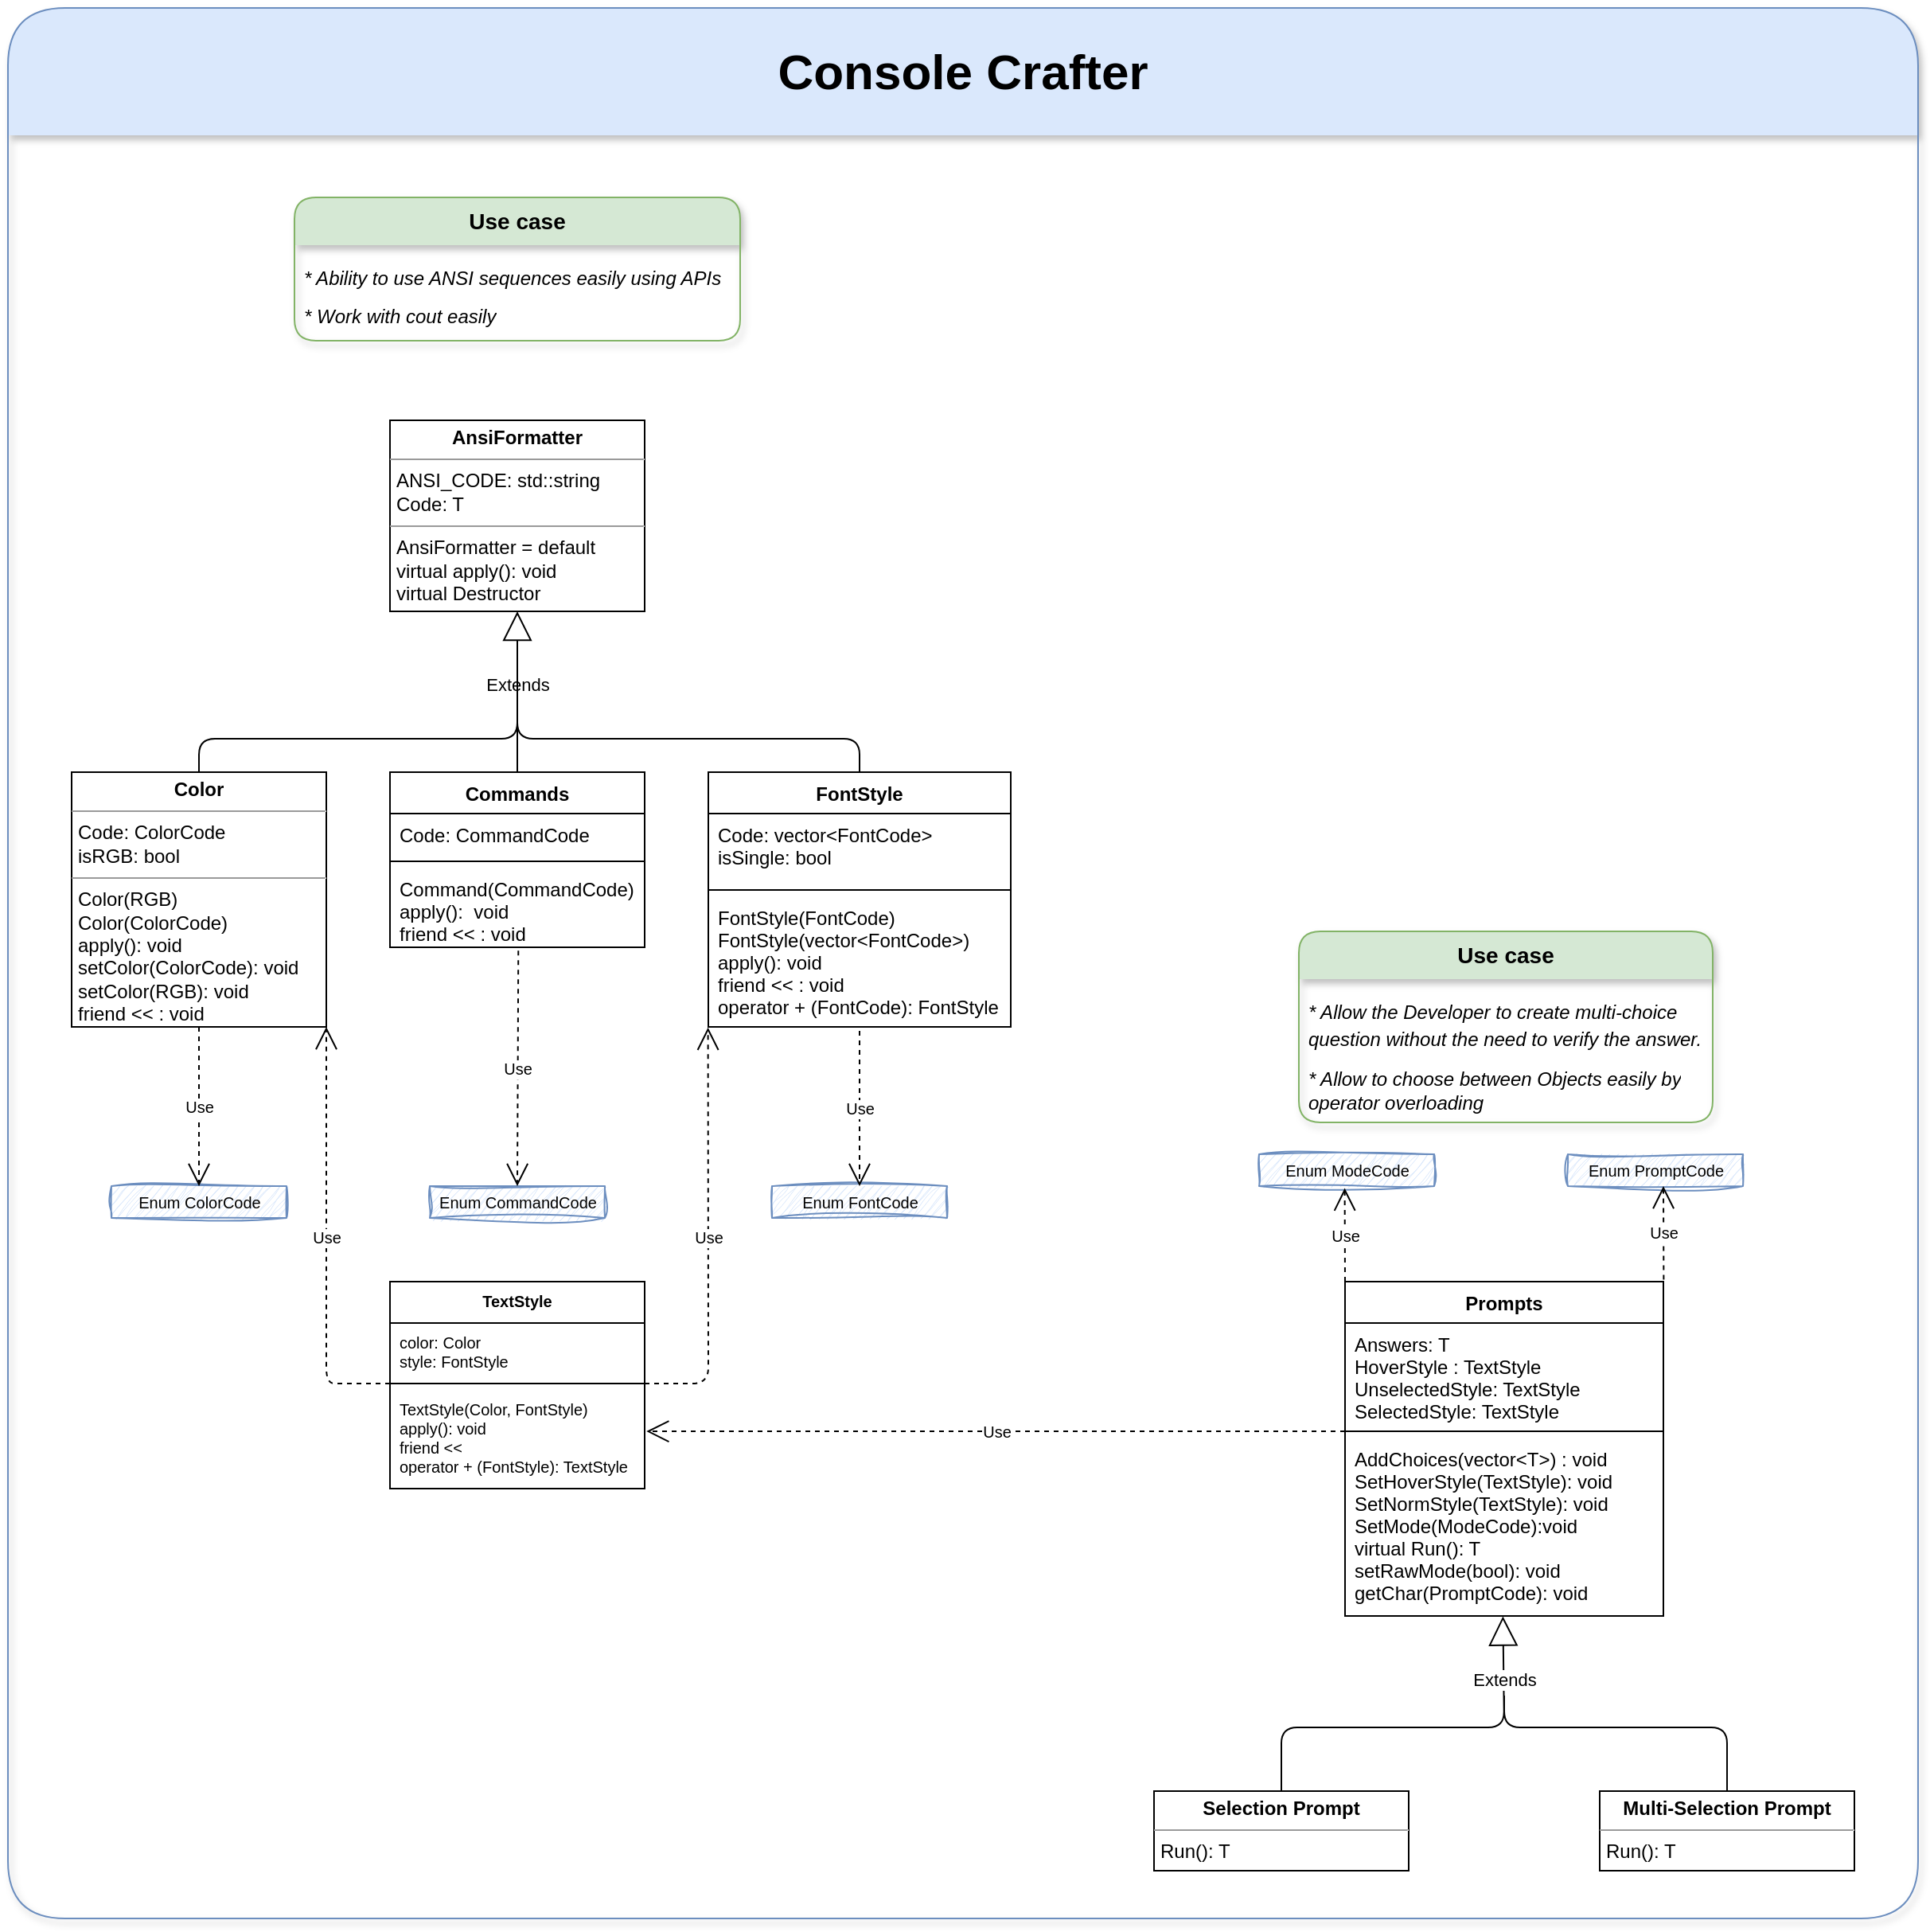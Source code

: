 <mxfile>
    <diagram id="C5RBs43oDa-KdzZeNtuy" name="Page-1">
        <mxGraphModel dx="2173" dy="1773" grid="1" gridSize="10" guides="1" tooltips="1" connect="1" arrows="1" fold="1" page="1" pageScale="1" pageWidth="827" pageHeight="1169" math="0" shadow="0">
            <root>
                <mxCell id="WIyWlLk6GJQsqaUBKTNV-0"/>
                <mxCell id="WIyWlLk6GJQsqaUBKTNV-1" parent="WIyWlLk6GJQsqaUBKTNV-0"/>
                <mxCell id="0" value="&lt;p style=&quot;margin:0px;margin-top:4px;text-align:center;&quot;&gt;&lt;b&gt;AnsiFormatter&lt;/b&gt;&lt;/p&gt;&lt;hr size=&quot;1&quot;&gt;&lt;p style=&quot;margin:0px;margin-left:4px;&quot;&gt;ANSI_CODE: std::string&lt;/p&gt;&lt;p style=&quot;margin:0px;margin-left:4px;&quot;&gt;Code: T&lt;/p&gt;&lt;hr size=&quot;1&quot;&gt;&lt;p style=&quot;margin:0px;margin-left:4px;&quot;&gt;AnsiFormatter = default&lt;/p&gt;&lt;p style=&quot;margin:0px;margin-left:4px;&quot;&gt;virtual apply(): void&lt;/p&gt;&lt;p style=&quot;margin:0px;margin-left:4px;&quot;&gt;virtual Destructor&lt;/p&gt;" style="verticalAlign=top;align=left;overflow=fill;fontSize=12;fontFamily=Helvetica;html=1;" parent="WIyWlLk6GJQsqaUBKTNV-1" vertex="1">
                    <mxGeometry x="280" y="179" width="160" height="120" as="geometry"/>
                </mxCell>
                <mxCell id="2" value="Extends" style="endArrow=block;endSize=16;endFill=0;html=1;entryX=0.5;entryY=1;entryDx=0;entryDy=0;exitX=0.5;exitY=0;exitDx=0;exitDy=0;edgeStyle=orthogonalEdgeStyle;" parent="WIyWlLk6GJQsqaUBKTNV-1" edge="1">
                    <mxGeometry x="0.749" width="160" relative="1" as="geometry">
                        <mxPoint x="160" y="465.0" as="sourcePoint"/>
                        <mxPoint x="360" y="299.0" as="targetPoint"/>
                        <Array as="points">
                            <mxPoint x="160" y="379"/>
                            <mxPoint x="360" y="379"/>
                        </Array>
                        <mxPoint as="offset"/>
                    </mxGeometry>
                </mxCell>
                <mxCell id="3" value="&lt;p style=&quot;margin:0px;margin-top:4px;text-align:center;&quot;&gt;&lt;b&gt;Color&lt;/b&gt;&lt;/p&gt;&lt;hr size=&quot;1&quot;&gt;&lt;p style=&quot;margin:0px;margin-left:4px;&quot;&gt;Code: ColorCode&lt;/p&gt;&lt;p style=&quot;margin:0px;margin-left:4px;&quot;&gt;isRGB: bool&lt;/p&gt;&lt;hr size=&quot;1&quot;&gt;&lt;p style=&quot;margin:0px;margin-left:4px;&quot;&gt;&lt;span style=&quot;background-color: initial;&quot;&gt;Color(RGB)&lt;/span&gt;&lt;br&gt;&lt;/p&gt;&lt;p style=&quot;margin:0px;margin-left:4px;&quot;&gt;Color(ColorCode)&lt;/p&gt;&lt;p style=&quot;margin:0px;margin-left:4px;&quot;&gt;apply(): void&amp;nbsp;&lt;/p&gt;&lt;p style=&quot;margin:0px;margin-left:4px;&quot;&gt;setColor(ColorCode): void&lt;/p&gt;&lt;p style=&quot;margin:0px;margin-left:4px;&quot;&gt;setColor(RGB): void&lt;/p&gt;&lt;p style=&quot;margin:0px;margin-left:4px;&quot;&gt;friend &amp;lt;&amp;lt; : void&lt;/p&gt;" style="verticalAlign=top;align=left;overflow=fill;fontSize=12;fontFamily=Helvetica;html=1;" parent="WIyWlLk6GJQsqaUBKTNV-1" vertex="1">
                    <mxGeometry x="80" y="400" width="160" height="160" as="geometry"/>
                </mxCell>
                <mxCell id="32" style="html=1;exitX=0.5;exitY=0;exitDx=0;exitDy=0;fontSize=10;edgeStyle=orthogonalEdgeStyle;rounded=0;startArrow=none;startFill=0;endArrow=none;endFill=0;" parent="WIyWlLk6GJQsqaUBKTNV-1" source="5" edge="1">
                    <mxGeometry relative="1" as="geometry">
                        <mxPoint x="360" y="320" as="targetPoint"/>
                    </mxGeometry>
                </mxCell>
                <mxCell id="5" value="Commands" style="swimlane;fontStyle=1;align=center;verticalAlign=top;childLayout=stackLayout;horizontal=1;startSize=26;horizontalStack=0;resizeParent=1;resizeParentMax=0;resizeLast=0;collapsible=1;marginBottom=0;" parent="WIyWlLk6GJQsqaUBKTNV-1" vertex="1">
                    <mxGeometry x="280" y="400" width="160" height="110" as="geometry"/>
                </mxCell>
                <mxCell id="6" value="Code: CommandCode" style="text;strokeColor=none;fillColor=none;align=left;verticalAlign=top;spacingLeft=4;spacingRight=4;overflow=hidden;rotatable=0;points=[[0,0.5],[1,0.5]];portConstraint=eastwest;" parent="5" vertex="1">
                    <mxGeometry y="26" width="160" height="26" as="geometry"/>
                </mxCell>
                <mxCell id="7" value="" style="line;strokeWidth=1;fillColor=none;align=left;verticalAlign=middle;spacingTop=-1;spacingLeft=3;spacingRight=3;rotatable=0;labelPosition=right;points=[];portConstraint=eastwest;strokeColor=inherit;" parent="5" vertex="1">
                    <mxGeometry y="52" width="160" height="8" as="geometry"/>
                </mxCell>
                <mxCell id="8" value="Command(CommandCode)&#10;apply():  void&#10;friend &lt;&lt; : void" style="text;strokeColor=none;fillColor=none;align=left;verticalAlign=top;spacingLeft=4;spacingRight=4;overflow=hidden;rotatable=0;points=[[0,0.5],[1,0.5]];portConstraint=eastwest;" parent="5" vertex="1">
                    <mxGeometry y="60" width="160" height="50" as="geometry"/>
                </mxCell>
                <mxCell id="34" style="rounded=1;html=1;exitX=0.5;exitY=0;exitDx=0;exitDy=0;fontSize=10;startArrow=none;startFill=0;endArrow=none;endFill=0;" parent="WIyWlLk6GJQsqaUBKTNV-1" source="15" edge="1">
                    <mxGeometry relative="1" as="geometry">
                        <mxPoint x="360" y="359" as="targetPoint"/>
                        <mxPoint x="575" y="459" as="sourcePoint"/>
                        <Array as="points">
                            <mxPoint x="575" y="379"/>
                            <mxPoint x="360" y="379"/>
                        </Array>
                    </mxGeometry>
                </mxCell>
                <mxCell id="15" value="FontStyle" style="swimlane;fontStyle=1;align=center;verticalAlign=top;childLayout=stackLayout;horizontal=1;startSize=26;horizontalStack=0;resizeParent=1;resizeParentMax=0;resizeLast=0;collapsible=1;marginBottom=0;" parent="WIyWlLk6GJQsqaUBKTNV-1" vertex="1">
                    <mxGeometry x="480" y="400" width="190" height="160" as="geometry"/>
                </mxCell>
                <mxCell id="16" value="Code: vector&lt;FontCode&gt;&#10;isSingle: bool" style="text;strokeColor=none;fillColor=none;align=left;verticalAlign=top;spacingLeft=4;spacingRight=4;overflow=hidden;rotatable=0;points=[[0,0.5],[1,0.5]];portConstraint=eastwest;" parent="15" vertex="1">
                    <mxGeometry y="26" width="190" height="44" as="geometry"/>
                </mxCell>
                <mxCell id="17" value="" style="line;strokeWidth=1;fillColor=none;align=left;verticalAlign=middle;spacingTop=-1;spacingLeft=3;spacingRight=3;rotatable=0;labelPosition=right;points=[];portConstraint=eastwest;strokeColor=inherit;" parent="15" vertex="1">
                    <mxGeometry y="70" width="190" height="8" as="geometry"/>
                </mxCell>
                <mxCell id="18" value="FontStyle(FontCode)&#10;FontStyle(vector&lt;FontCode&gt;)&#10;apply(): void&#10;friend &lt;&lt; : void&#10;operator + (FontCode): FontStyle" style="text;strokeColor=none;fillColor=none;align=left;verticalAlign=top;spacingLeft=4;spacingRight=4;overflow=hidden;rotatable=0;points=[[0,0.5],[1,0.5]];portConstraint=eastwest;" parent="15" vertex="1">
                    <mxGeometry y="78" width="190" height="82" as="geometry"/>
                </mxCell>
                <mxCell id="20" value="&lt;font style=&quot;font-size: 10px;&quot;&gt;Enum ColorCode&lt;/font&gt;" style="html=1;fillColor=#dae8fc;strokeColor=#6c8ebf;sketch=1;curveFitting=1;jiggle=2;" parent="WIyWlLk6GJQsqaUBKTNV-1" vertex="1">
                    <mxGeometry x="105" y="660" width="110" height="20" as="geometry"/>
                </mxCell>
                <mxCell id="22" value="&lt;font style=&quot;font-size: 10px;&quot;&gt;Enum CommandCode&lt;/font&gt;" style="html=1;fillColor=#dae8fc;strokeColor=#6c8ebf;sketch=1;curveFitting=1;jiggle=2;" parent="WIyWlLk6GJQsqaUBKTNV-1" vertex="1">
                    <mxGeometry x="305" y="660" width="110" height="20" as="geometry"/>
                </mxCell>
                <mxCell id="23" value="&lt;font style=&quot;font-size: 10px;&quot;&gt;Enum FontCode&lt;/font&gt;" style="html=1;fillColor=#dae8fc;strokeColor=#6c8ebf;sketch=1;curveFitting=1;jiggle=2;" parent="WIyWlLk6GJQsqaUBKTNV-1" vertex="1">
                    <mxGeometry x="520" y="660" width="110" height="20" as="geometry"/>
                </mxCell>
                <mxCell id="24" value="Use" style="endArrow=open;endSize=12;dashed=1;html=1;fontSize=10;exitX=0.504;exitY=1.043;exitDx=0;exitDy=0;exitPerimeter=0;entryX=0.5;entryY=0;entryDx=0;entryDy=0;" parent="WIyWlLk6GJQsqaUBKTNV-1" source="8" target="22" edge="1">
                    <mxGeometry width="160" relative="1" as="geometry">
                        <mxPoint x="300" y="540" as="sourcePoint"/>
                        <mxPoint x="460" y="540" as="targetPoint"/>
                    </mxGeometry>
                </mxCell>
                <mxCell id="26" value="Use" style="endArrow=open;endSize=12;dashed=1;html=1;fontSize=10;exitX=0.5;exitY=1;exitDx=0;exitDy=0;entryX=0.5;entryY=0;entryDx=0;entryDy=0;" parent="WIyWlLk6GJQsqaUBKTNV-1" source="3" target="20" edge="1">
                    <mxGeometry width="160" relative="1" as="geometry">
                        <mxPoint x="140" y="560" as="sourcePoint"/>
                        <mxPoint x="300" y="560" as="targetPoint"/>
                    </mxGeometry>
                </mxCell>
                <mxCell id="27" value="Use" style="endArrow=open;endSize=12;dashed=1;html=1;fontSize=10;entryX=0.5;entryY=0;entryDx=0;entryDy=0;exitX=0.5;exitY=1.03;exitDx=0;exitDy=0;exitPerimeter=0;" parent="WIyWlLk6GJQsqaUBKTNV-1" source="18" target="23" edge="1">
                    <mxGeometry width="160" relative="1" as="geometry">
                        <mxPoint x="560" y="590" as="sourcePoint"/>
                        <mxPoint x="600" y="610" as="targetPoint"/>
                    </mxGeometry>
                </mxCell>
                <mxCell id="36" value="TextStyle" style="swimlane;fontStyle=1;align=center;verticalAlign=top;childLayout=stackLayout;horizontal=1;startSize=26;horizontalStack=0;resizeParent=1;resizeParentMax=0;resizeLast=0;collapsible=1;marginBottom=0;fontSize=10;" parent="WIyWlLk6GJQsqaUBKTNV-1" vertex="1">
                    <mxGeometry x="280" y="720" width="160" height="130" as="geometry"/>
                </mxCell>
                <mxCell id="37" value="color: Color&#10;style: FontStyle" style="text;strokeColor=none;fillColor=none;align=left;verticalAlign=top;spacingLeft=4;spacingRight=4;overflow=hidden;rotatable=0;points=[[0,0.5],[1,0.5]];portConstraint=eastwest;fontSize=10;" parent="36" vertex="1">
                    <mxGeometry y="26" width="160" height="34" as="geometry"/>
                </mxCell>
                <mxCell id="38" value="" style="line;strokeWidth=1;fillColor=none;align=left;verticalAlign=middle;spacingTop=-1;spacingLeft=3;spacingRight=3;rotatable=0;labelPosition=right;points=[];portConstraint=eastwest;strokeColor=inherit;fontSize=10;" parent="36" vertex="1">
                    <mxGeometry y="60" width="160" height="8" as="geometry"/>
                </mxCell>
                <mxCell id="39" value="TextStyle(Color, FontStyle)&#10;apply(): void&#10;friend &lt;&lt;&#10;operator + (FontStyle): TextStyle" style="text;strokeColor=none;fillColor=none;align=left;verticalAlign=top;spacingLeft=4;spacingRight=4;overflow=hidden;rotatable=0;points=[[0,0.5],[1,0.5]];portConstraint=eastwest;fontSize=10;" parent="36" vertex="1">
                    <mxGeometry y="68" width="160" height="62" as="geometry"/>
                </mxCell>
                <mxCell id="40" value="Use" style="endArrow=open;endSize=12;dashed=1;html=1;fontSize=10;entryX=-0.001;entryY=1.005;entryDx=0;entryDy=0;entryPerimeter=0;exitX=1;exitY=0.5;exitDx=0;exitDy=0;exitPerimeter=0;" parent="WIyWlLk6GJQsqaUBKTNV-1" source="38" target="18" edge="1">
                    <mxGeometry width="160" relative="1" as="geometry">
                        <mxPoint x="450" y="784" as="sourcePoint"/>
                        <mxPoint x="480.57" y="562.378" as="targetPoint"/>
                        <Array as="points">
                            <mxPoint x="480" y="784"/>
                        </Array>
                    </mxGeometry>
                </mxCell>
                <mxCell id="41" value="Use" style="endArrow=open;endSize=12;dashed=1;html=1;fontSize=10;entryX=1;entryY=1;entryDx=0;entryDy=0;" parent="WIyWlLk6GJQsqaUBKTNV-1" edge="1">
                    <mxGeometry width="160" relative="1" as="geometry">
                        <mxPoint x="280" y="784" as="sourcePoint"/>
                        <mxPoint x="240" y="560" as="targetPoint"/>
                        <Array as="points">
                            <mxPoint x="260" y="784"/>
                            <mxPoint x="240" y="784"/>
                        </Array>
                    </mxGeometry>
                </mxCell>
                <mxCell id="43" value="&lt;h1 style=&quot;border-color: var(--border-color); text-align: left;&quot;&gt;&lt;span style=&quot;border-color: var(--border-color); background-color: initial;&quot;&gt;Use case&lt;/span&gt;&lt;/h1&gt;" style="swimlane;fontStyle=0;childLayout=stackLayout;horizontal=1;startSize=30;horizontalStack=0;resizeParent=1;resizeParentMax=0;resizeLast=0;collapsible=1;marginBottom=0;whiteSpace=wrap;html=1;fontSize=7;fillColor=#d5e8d4;strokeColor=#82b366;rounded=1;swimlaneLine=0;glass=0;shadow=1;" parent="WIyWlLk6GJQsqaUBKTNV-1" vertex="1">
                    <mxGeometry x="220" y="39" width="280" height="90" as="geometry"/>
                </mxCell>
                <mxCell id="44" value="&lt;h1 style=&quot;border-color: var(--border-color);&quot;&gt;&lt;span style=&quot;border-color: var(--border-color); font-weight: 400; background-color: initial;&quot;&gt;&lt;font style=&quot;font-size: 12px;&quot;&gt;&lt;i&gt;* Ability to use ANSI sequences easily using APIs&lt;/i&gt;&lt;/font&gt;&lt;/span&gt;&lt;/h1&gt;" style="text;strokeColor=none;fillColor=none;align=left;verticalAlign=middle;spacingLeft=4;spacingRight=4;overflow=hidden;points=[[0,0.5],[1,0.5]];portConstraint=eastwest;rotatable=0;whiteSpace=wrap;html=1;fontSize=7;" parent="43" vertex="1">
                    <mxGeometry y="30" width="280" height="30" as="geometry"/>
                </mxCell>
                <mxCell id="45" value="&lt;font style=&quot;font-size: 12px;&quot;&gt;&lt;i&gt;* Work with cout easily&lt;/i&gt;&lt;/font&gt;" style="text;strokeColor=none;fillColor=none;align=left;verticalAlign=middle;spacingLeft=4;spacingRight=4;overflow=hidden;points=[[0,0.5],[1,0.5]];portConstraint=eastwest;rotatable=0;whiteSpace=wrap;html=1;fontSize=7;" parent="43" vertex="1">
                    <mxGeometry y="60" width="280" height="30" as="geometry"/>
                </mxCell>
                <mxCell id="46" value="Prompts" style="swimlane;fontStyle=1;align=center;verticalAlign=top;childLayout=stackLayout;horizontal=1;startSize=26;horizontalStack=0;resizeParent=1;resizeParentMax=0;resizeLast=0;collapsible=1;marginBottom=0;" vertex="1" parent="WIyWlLk6GJQsqaUBKTNV-1">
                    <mxGeometry x="880" y="720" width="200" height="210" as="geometry"/>
                </mxCell>
                <mxCell id="47" value="Answers: T&#10;HoverStyle : TextStyle&#10;UnselectedStyle: TextStyle&#10;SelectedStyle: TextStyle&#10;" style="text;strokeColor=none;fillColor=none;align=left;verticalAlign=top;spacingLeft=4;spacingRight=4;overflow=hidden;rotatable=0;points=[[0,0.5],[1,0.5]];portConstraint=eastwest;" vertex="1" parent="46">
                    <mxGeometry y="26" width="200" height="64" as="geometry"/>
                </mxCell>
                <mxCell id="48" value="" style="line;strokeWidth=1;fillColor=none;align=left;verticalAlign=middle;spacingTop=-1;spacingLeft=3;spacingRight=3;rotatable=0;labelPosition=right;points=[];portConstraint=eastwest;strokeColor=inherit;" vertex="1" parent="46">
                    <mxGeometry y="90" width="200" height="8" as="geometry"/>
                </mxCell>
                <mxCell id="49" value="AddChoices(vector&lt;T&gt;) : void&#10;SetHoverStyle(TextStyle): void&#10;SetNormStyle(TextStyle): void&#10;SetMode(ModeCode):void&#10;virtual Run(): T&#10;setRawMode(bool): void&#10;getChar(PromptCode): void&#10; " style="text;strokeColor=none;fillColor=none;align=left;verticalAlign=top;spacingLeft=4;spacingRight=4;overflow=hidden;rotatable=0;points=[[0,0.5],[1,0.5]];portConstraint=eastwest;" vertex="1" parent="46">
                    <mxGeometry y="98" width="200" height="112" as="geometry"/>
                </mxCell>
                <mxCell id="50" value="&lt;p style=&quot;margin:0px;margin-top:4px;text-align:center;&quot;&gt;&lt;b&gt;Selection Prompt&lt;/b&gt;&lt;/p&gt;&lt;hr size=&quot;1&quot;&gt;&lt;p style=&quot;margin:0px;margin-left:4px;&quot;&gt;Run(): T&lt;/p&gt;" style="verticalAlign=top;align=left;overflow=fill;fontSize=12;fontFamily=Helvetica;html=1;" vertex="1" parent="WIyWlLk6GJQsqaUBKTNV-1">
                    <mxGeometry x="760" y="1040" width="160" height="50" as="geometry"/>
                </mxCell>
                <mxCell id="51" value="&lt;p style=&quot;margin:0px;margin-top:4px;text-align:center;&quot;&gt;&lt;b&gt;Multi-Selection Prompt&lt;/b&gt;&lt;/p&gt;&lt;hr size=&quot;1&quot;&gt;&lt;p style=&quot;margin:0px;margin-left:4px;&quot;&gt;Run(): T&lt;/p&gt;" style="verticalAlign=top;align=left;overflow=fill;fontSize=12;fontFamily=Helvetica;html=1;" vertex="1" parent="WIyWlLk6GJQsqaUBKTNV-1">
                    <mxGeometry x="1040" y="1040" width="160" height="50" as="geometry"/>
                </mxCell>
                <mxCell id="53" value="Extends" style="endArrow=block;endSize=16;endFill=0;html=1;entryX=0.496;entryY=1.002;entryDx=0;entryDy=0;entryPerimeter=0;exitX=0.5;exitY=0;exitDx=0;exitDy=0;" edge="1" parent="WIyWlLk6GJQsqaUBKTNV-1" source="50" target="49">
                    <mxGeometry x="0.681" width="160" relative="1" as="geometry">
                        <mxPoint x="860" y="980" as="sourcePoint"/>
                        <mxPoint x="1020" y="980" as="targetPoint"/>
                        <Array as="points">
                            <mxPoint x="840" y="1000"/>
                            <mxPoint x="980" y="1000"/>
                        </Array>
                        <mxPoint as="offset"/>
                    </mxGeometry>
                </mxCell>
                <mxCell id="54" value="" style="endArrow=none;html=1;exitX=0.5;exitY=0;exitDx=0;exitDy=0;" edge="1" parent="WIyWlLk6GJQsqaUBKTNV-1" source="51">
                    <mxGeometry width="50" height="50" relative="1" as="geometry">
                        <mxPoint x="940" y="910" as="sourcePoint"/>
                        <mxPoint x="980" y="980" as="targetPoint"/>
                        <Array as="points">
                            <mxPoint x="1120" y="1000"/>
                            <mxPoint x="980" y="1000"/>
                        </Array>
                    </mxGeometry>
                </mxCell>
                <mxCell id="55" value="Use" style="endArrow=open;endSize=12;dashed=1;html=1;fontSize=10;entryX=1.007;entryY=0.42;entryDx=0;entryDy=0;entryPerimeter=0;" edge="1" parent="WIyWlLk6GJQsqaUBKTNV-1" source="48" target="39">
                    <mxGeometry width="160" relative="1" as="geometry">
                        <mxPoint x="870" y="820" as="sourcePoint"/>
                        <mxPoint x="640.0" y="873.77" as="targetPoint"/>
                    </mxGeometry>
                </mxCell>
                <mxCell id="56" value="&lt;font style=&quot;font-size: 31px;&quot;&gt;Console Crafter&lt;/font&gt;" style="swimlane;whiteSpace=wrap;html=1;startSize=80;fillColor=#dae8fc;strokeColor=#6c8ebf;rounded=1;swimlaneLine=0;shadow=1;" vertex="1" parent="WIyWlLk6GJQsqaUBKTNV-1">
                    <mxGeometry x="40" y="-80" width="1200" height="1200" as="geometry"/>
                </mxCell>
                <mxCell id="57" value="&lt;font style=&quot;font-size: 10px;&quot;&gt;Enum ModeCode&lt;/font&gt;" style="html=1;fillColor=#dae8fc;strokeColor=#6c8ebf;glass=0;shadow=0;sketch=1;curveFitting=1;jiggle=2;" vertex="1" parent="56">
                    <mxGeometry x="786" y="720" width="110" height="20" as="geometry"/>
                </mxCell>
                <mxCell id="58" value="&lt;font style=&quot;font-size: 10px;&quot;&gt;Enum PromptCode&lt;/font&gt;" style="html=1;fillColor=#dae8fc;strokeColor=#6c8ebf;sketch=1;curveFitting=1;jiggle=2;" vertex="1" parent="56">
                    <mxGeometry x="980" y="720" width="110" height="20" as="geometry"/>
                </mxCell>
                <mxCell id="61" value="Use" style="endArrow=open;endSize=12;dashed=1;html=1;fontSize=10;entryX=0.48;entryY=1.065;entryDx=0;entryDy=0;exitX=0;exitY=0;exitDx=0;exitDy=0;entryPerimeter=0;" edge="1" parent="56">
                    <mxGeometry width="160" relative="1" as="geometry">
                        <mxPoint x="1040.2" y="798.7" as="sourcePoint"/>
                        <mxPoint x="1040" y="740.0" as="targetPoint"/>
                    </mxGeometry>
                </mxCell>
                <mxCell id="62" value="&lt;h1 style=&quot;border-color: var(--border-color); text-align: left;&quot;&gt;&lt;span style=&quot;border-color: var(--border-color); background-color: initial;&quot;&gt;Use case&lt;/span&gt;&lt;/h1&gt;" style="swimlane;fontStyle=0;childLayout=stackLayout;horizontal=1;startSize=30;horizontalStack=0;resizeParent=1;resizeParentMax=0;resizeLast=0;collapsible=1;marginBottom=0;whiteSpace=wrap;html=1;fontSize=7;fillColor=#d5e8d4;strokeColor=#82b366;rounded=1;swimlaneLine=0;shadow=1;" vertex="1" parent="56">
                    <mxGeometry x="811" y="580" width="260" height="120" as="geometry"/>
                </mxCell>
                <mxCell id="63" value="&lt;h1 style=&quot;border-color: var(--border-color);&quot;&gt;&lt;span style=&quot;border-color: var(--border-color); font-weight: 400; background-color: initial;&quot;&gt;&lt;font style=&quot;font-size: 12px;&quot;&gt;&lt;i&gt;* Allow the Developer to create multi-choice question without the need to verify the answer.&lt;/i&gt;&lt;/font&gt;&lt;/span&gt;&lt;/h1&gt;" style="text;strokeColor=none;fillColor=none;align=left;verticalAlign=middle;spacingLeft=4;spacingRight=4;overflow=hidden;points=[[0,0.5],[1,0.5]];portConstraint=eastwest;rotatable=0;whiteSpace=wrap;html=1;fontSize=7;" vertex="1" parent="62">
                    <mxGeometry y="30" width="260" height="50" as="geometry"/>
                </mxCell>
                <mxCell id="64" value="&lt;font style=&quot;font-size: 12px;&quot;&gt;&lt;i&gt;* Allow to choose between Objects easily by&lt;br&gt;operator overloading&lt;/i&gt;&lt;/font&gt;" style="text;strokeColor=none;fillColor=none;align=left;verticalAlign=middle;spacingLeft=4;spacingRight=4;overflow=hidden;points=[[0,0.5],[1,0.5]];portConstraint=eastwest;rotatable=0;whiteSpace=wrap;html=1;fontSize=7;" vertex="1" parent="62">
                    <mxGeometry y="80" width="260" height="40" as="geometry"/>
                </mxCell>
                <mxCell id="60" value="Use" style="endArrow=open;endSize=12;dashed=1;html=1;fontSize=10;entryX=0.48;entryY=1.065;entryDx=0;entryDy=0;entryPerimeter=0;" edge="1" parent="WIyWlLk6GJQsqaUBKTNV-1">
                    <mxGeometry width="160" relative="1" as="geometry">
                        <mxPoint x="880" y="720" as="sourcePoint"/>
                        <mxPoint x="879.8" y="661.3" as="targetPoint"/>
                    </mxGeometry>
                </mxCell>
            </root>
        </mxGraphModel>
    </diagram>
</mxfile>